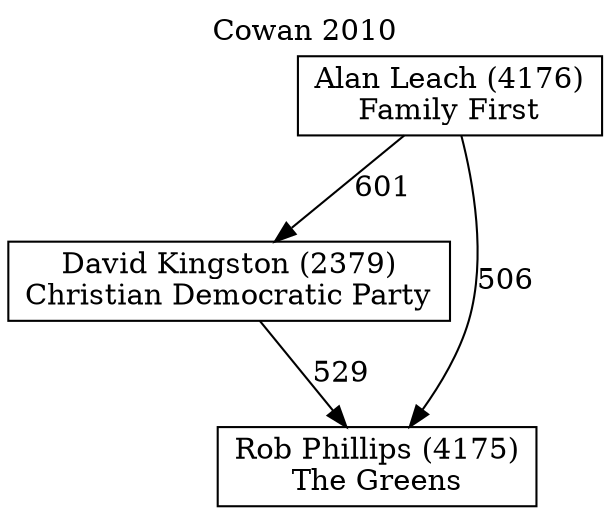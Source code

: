 // House preference flow
digraph "Rob Phillips (4175)_Cowan_2010" {
	graph [label="Cowan 2010" labelloc=t mclimit=10]
	node [shape=box]
	"Alan Leach (4176)" [label="Alan Leach (4176)
Family First"]
	"David Kingston (2379)" [label="David Kingston (2379)
Christian Democratic Party"]
	"Rob Phillips (4175)" [label="Rob Phillips (4175)
The Greens"]
	"Alan Leach (4176)" -> "David Kingston (2379)" [label=601]
	"Alan Leach (4176)" -> "Rob Phillips (4175)" [label=506]
	"David Kingston (2379)" -> "Rob Phillips (4175)" [label=529]
}
